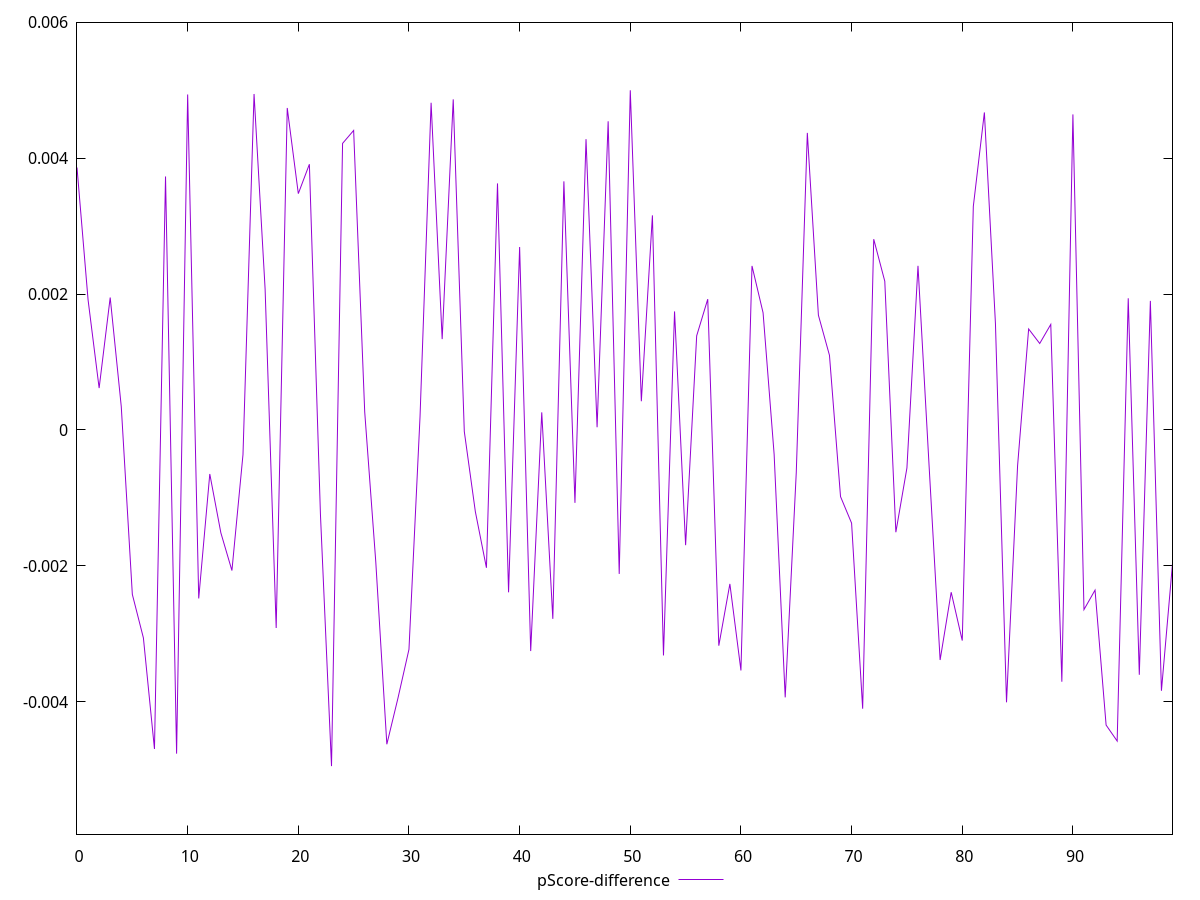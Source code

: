 reset

$pScoreDifference <<EOF
0 0.0038604043274441113
1 0.001914533024829912
2 0.0006170055664550672
3 0.0019483777640365019
4 0.00034482885789827167
5 -0.002417698150242731
6 -0.003057930867085279
7 -0.004691599091480425
8 0.003728689246791872
9 -0.0047608201713865705
10 0.004935054669899797
11 -0.002477856116657018
12 -0.000647162049106087
13 -0.001512468630236019
14 -0.0020671299642105456
15 -0.0003626201634988613
16 0.004942071887856003
17 0.0020716067613453237
18 -0.0029123654415831868
19 0.004736343594481995
20 0.003476649807308968
21 0.003908899954755102
22 -0.001243718868286725
23 -0.0049442116604480335
24 0.0042154847389284655
25 0.00440604258004712
26 0.0002671155621040422
27 -0.0019386060263288096
28 -0.004622302532894362
29 -0.0039470011551822615
30 -0.0032264957139981343
31 0.0001977789817190212
32 0.004812680958313609
33 0.001337016210890496
34 0.004863103169250871
35 -0.000022547250033588817
36 -0.001202017323972765
37 -0.0020265474928965466
38 0.0036272345560201813
39 -0.002387300194719888
40 0.0026910771292847913
41 -0.0032516731454121928
42 0.0002594927344130027
43 -0.0027778086120913703
44 0.0036571065189778262
45 -0.0010712036042970219
46 0.00427760046935869
47 0.00003997440617325987
48 0.0045402345086305584
49 -0.002117027603801891
50 0.0049965905283934076
51 0.0004232468604342121
52 0.003156871050821297
53 -0.003315646012428841
54 0.001743868104890689
55 -0.001693673904223425
56 0.0013855644837025838
57 0.0019243675429453377
58 -0.003172580137823955
59 -0.0022638889083020364
60 -0.00353696179170615
61 0.0024132435947685216
62 0.001724206205148432
63 -0.00035929593785294367
64 -0.003932828235946595
65 -0.00062519265344263
66 0.004369834244360771
67 0.0016889997068738616
68 0.0010988768573185204
69 -0.0009795177471587646
70 -0.0013700590511683264
71 -0.004099186373760444
72 0.0028065308467755123
73 0.0021878308539920455
74 -0.0015035006225044834
75 -0.0005583863817980594
76 0.0024147448430454632
77 -0.0005176599573238905
78 -0.003382887107673316
79 -0.00238599161012798
80 -0.0030971978328030447
81 0.003289297418057724
82 0.004670908437105992
83 0.0015642314842278515
84 -0.004005013544610414
85 -0.000527312504216948
86 0.0014857089126661949
87 0.0012724375197896154
88 0.0015531695277944402
89 -0.003702511096569494
90 0.004641427020020739
91 -0.002641864053285703
92 -0.0023552859805305304
93 -0.0043402244792145606
94 -0.004575272674921194
95 0.0019369717936306707
96 -0.003600329604510455
97 0.0018989772143087336
98 -0.003835299131797698
99 -0.0019664214468514407
EOF

set key outside below
set xrange [0:99]
set yrange [-0.0059442116604480335:0.005996590528393408]
set trange [-0.0059442116604480335:0.005996590528393408]
set terminal svg size 640, 500 enhanced background rgb 'white'
set output "report_00015_2021-02-09T16-11-33.973Z/speed-index/samples/pages/pScore-difference/values.svg"

plot $pScoreDifference title "pScore-difference" with line

reset
